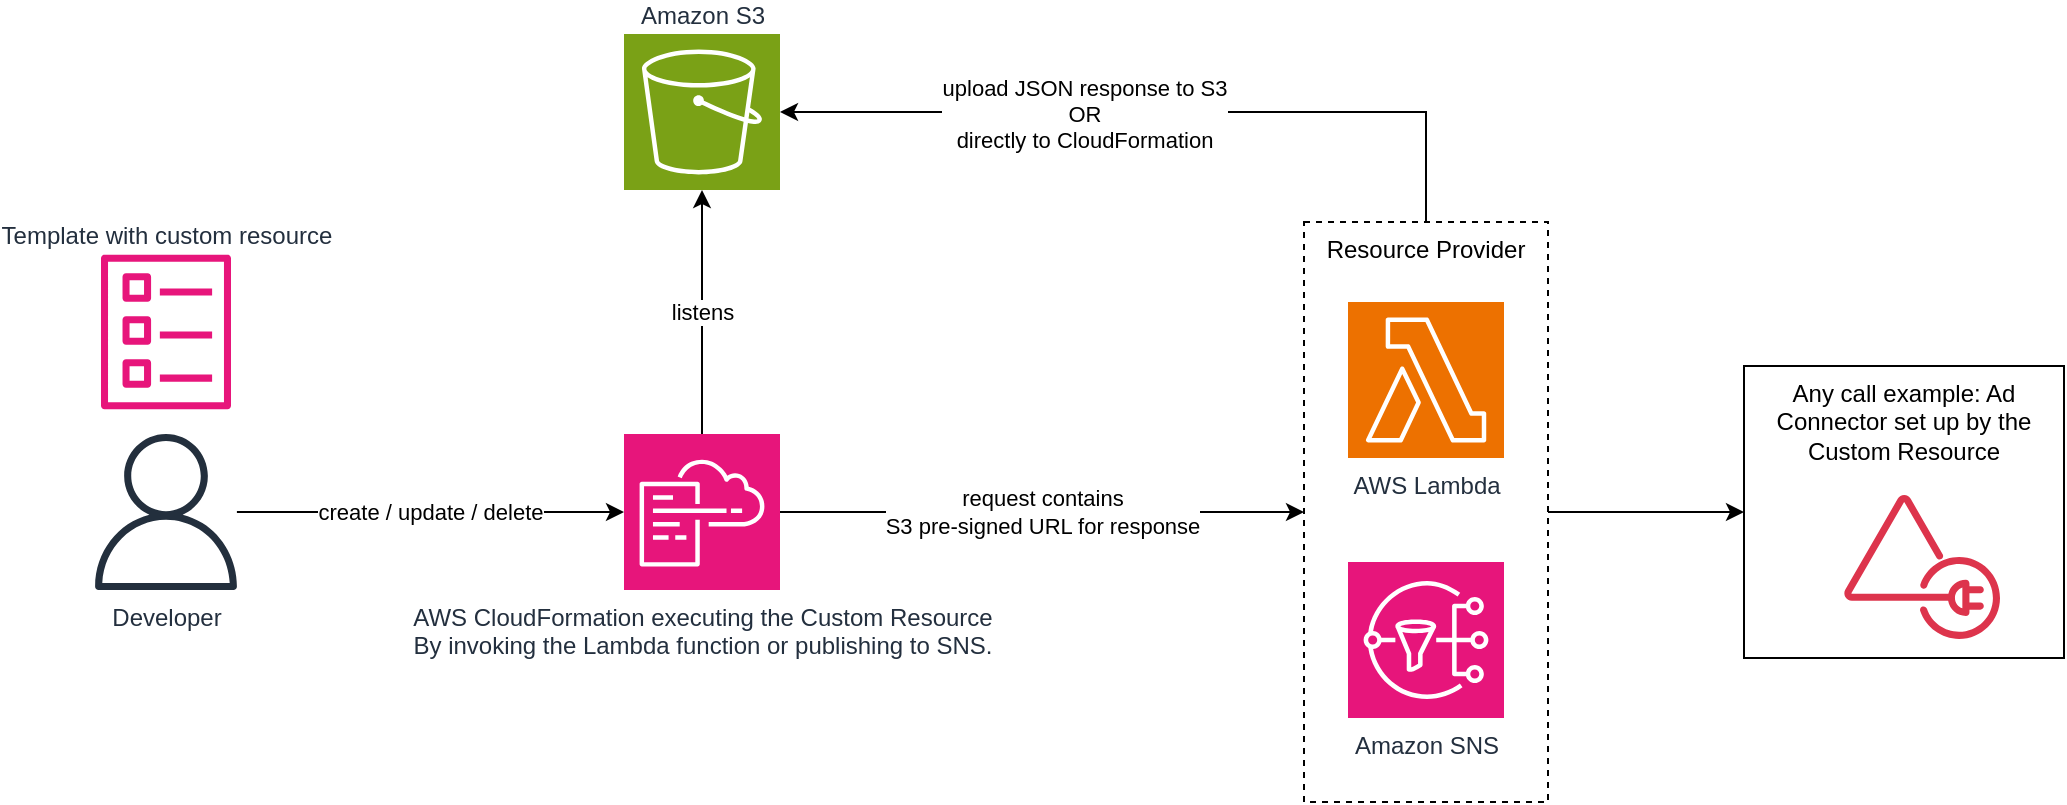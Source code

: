 <mxfile version="22.1.16" type="device">
  <diagram name="Page-1" id="v59RE3AgLHV80X26Wo9K">
    <mxGraphModel dx="1098" dy="988" grid="1" gridSize="10" guides="1" tooltips="1" connect="1" arrows="1" fold="1" page="1" pageScale="1" pageWidth="850" pageHeight="1100" math="0" shadow="0">
      <root>
        <mxCell id="0" />
        <mxCell id="1" parent="0" />
        <mxCell id="zIHkQ0y65oXj_O2wK9hA-9" value="listens" style="edgeStyle=orthogonalEdgeStyle;rounded=0;orthogonalLoop=1;jettySize=auto;html=1;" edge="1" parent="1" source="zIHkQ0y65oXj_O2wK9hA-1" target="zIHkQ0y65oXj_O2wK9hA-2">
          <mxGeometry relative="1" as="geometry" />
        </mxCell>
        <mxCell id="zIHkQ0y65oXj_O2wK9hA-11" value="request contains&lt;br&gt;S3 pre-signed URL for response" style="edgeStyle=orthogonalEdgeStyle;rounded=0;orthogonalLoop=1;jettySize=auto;html=1;entryX=0;entryY=0.5;entryDx=0;entryDy=0;" edge="1" parent="1" source="zIHkQ0y65oXj_O2wK9hA-1" target="zIHkQ0y65oXj_O2wK9hA-10">
          <mxGeometry relative="1" as="geometry" />
        </mxCell>
        <mxCell id="zIHkQ0y65oXj_O2wK9hA-1" value="AWS CloudFormation executing the Custom Resource&lt;br&gt;By invoking the Lambda function or publishing to SNS." style="sketch=0;points=[[0,0,0],[0.25,0,0],[0.5,0,0],[0.75,0,0],[1,0,0],[0,1,0],[0.25,1,0],[0.5,1,0],[0.75,1,0],[1,1,0],[0,0.25,0],[0,0.5,0],[0,0.75,0],[1,0.25,0],[1,0.5,0],[1,0.75,0]];points=[[0,0,0],[0.25,0,0],[0.5,0,0],[0.75,0,0],[1,0,0],[0,1,0],[0.25,1,0],[0.5,1,0],[0.75,1,0],[1,1,0],[0,0.25,0],[0,0.5,0],[0,0.75,0],[1,0.25,0],[1,0.5,0],[1,0.75,0]];outlineConnect=0;fontColor=#232F3E;fillColor=#E7157B;strokeColor=#ffffff;dashed=0;verticalLabelPosition=bottom;verticalAlign=top;align=center;html=1;fontSize=12;fontStyle=0;aspect=fixed;shape=mxgraph.aws4.resourceIcon;resIcon=mxgraph.aws4.cloudformation;" vertex="1" parent="1">
          <mxGeometry x="450" y="290" width="78" height="78" as="geometry" />
        </mxCell>
        <mxCell id="zIHkQ0y65oXj_O2wK9hA-2" value="Amazon S3" style="sketch=0;points=[[0,0,0],[0.25,0,0],[0.5,0,0],[0.75,0,0],[1,0,0],[0,1,0],[0.25,1,0],[0.5,1,0],[0.75,1,0],[1,1,0],[0,0.25,0],[0,0.5,0],[0,0.75,0],[1,0.25,0],[1,0.5,0],[1,0.75,0]];outlineConnect=0;fontColor=#232F3E;fillColor=#7AA116;strokeColor=#ffffff;dashed=0;verticalLabelPosition=top;verticalAlign=bottom;align=center;html=1;fontSize=12;fontStyle=0;aspect=fixed;shape=mxgraph.aws4.resourceIcon;resIcon=mxgraph.aws4.s3;labelPosition=center;" vertex="1" parent="1">
          <mxGeometry x="450" y="90" width="78" height="78" as="geometry" />
        </mxCell>
        <mxCell id="zIHkQ0y65oXj_O2wK9hA-3" value="Amazon SNS" style="sketch=0;points=[[0,0,0],[0.25,0,0],[0.5,0,0],[0.75,0,0],[1,0,0],[0,1,0],[0.25,1,0],[0.5,1,0],[0.75,1,0],[1,1,0],[0,0.25,0],[0,0.5,0],[0,0.75,0],[1,0.25,0],[1,0.5,0],[1,0.75,0]];outlineConnect=0;fontColor=#232F3E;fillColor=#E7157B;strokeColor=#ffffff;dashed=0;verticalLabelPosition=bottom;verticalAlign=top;align=center;html=1;fontSize=12;fontStyle=0;aspect=fixed;shape=mxgraph.aws4.resourceIcon;resIcon=mxgraph.aws4.sns;" vertex="1" parent="1">
          <mxGeometry x="812" y="354" width="78" height="78" as="geometry" />
        </mxCell>
        <mxCell id="zIHkQ0y65oXj_O2wK9hA-4" value="AWS Lambda" style="sketch=0;points=[[0,0,0],[0.25,0,0],[0.5,0,0],[0.75,0,0],[1,0,0],[0,1,0],[0.25,1,0],[0.5,1,0],[0.75,1,0],[1,1,0],[0,0.25,0],[0,0.5,0],[0,0.75,0],[1,0.25,0],[1,0.5,0],[1,0.75,0]];outlineConnect=0;fontColor=#232F3E;fillColor=#ED7100;strokeColor=#ffffff;dashed=0;verticalLabelPosition=bottom;verticalAlign=top;align=center;html=1;fontSize=12;fontStyle=0;aspect=fixed;shape=mxgraph.aws4.resourceIcon;resIcon=mxgraph.aws4.lambda;" vertex="1" parent="1">
          <mxGeometry x="812" y="224" width="78" height="78" as="geometry" />
        </mxCell>
        <mxCell id="zIHkQ0y65oXj_O2wK9hA-8" value="create / update / delete" style="edgeStyle=orthogonalEdgeStyle;rounded=0;orthogonalLoop=1;jettySize=auto;html=1;" edge="1" parent="1" source="zIHkQ0y65oXj_O2wK9hA-5" target="zIHkQ0y65oXj_O2wK9hA-1">
          <mxGeometry relative="1" as="geometry" />
        </mxCell>
        <mxCell id="zIHkQ0y65oXj_O2wK9hA-5" value="Developer" style="sketch=0;outlineConnect=0;fontColor=#232F3E;gradientColor=none;fillColor=#232F3D;strokeColor=none;dashed=0;verticalLabelPosition=bottom;verticalAlign=top;align=center;html=1;fontSize=12;fontStyle=0;aspect=fixed;pointerEvents=1;shape=mxgraph.aws4.user;" vertex="1" parent="1">
          <mxGeometry x="182" y="290" width="78" height="78" as="geometry" />
        </mxCell>
        <mxCell id="zIHkQ0y65oXj_O2wK9hA-6" value="Template with custom resource" style="sketch=0;outlineConnect=0;fontColor=#232F3E;gradientColor=none;fillColor=#E7157B;strokeColor=none;dashed=0;verticalLabelPosition=top;verticalAlign=bottom;align=center;html=1;fontSize=12;fontStyle=0;aspect=fixed;pointerEvents=1;shape=mxgraph.aws4.template;labelPosition=center;" vertex="1" parent="1">
          <mxGeometry x="188.5" y="200" width="65" height="78" as="geometry" />
        </mxCell>
        <mxCell id="zIHkQ0y65oXj_O2wK9hA-14" style="edgeStyle=orthogonalEdgeStyle;rounded=0;orthogonalLoop=1;jettySize=auto;html=1;entryX=0;entryY=0.5;entryDx=0;entryDy=0;" edge="1" parent="1" source="zIHkQ0y65oXj_O2wK9hA-10" target="zIHkQ0y65oXj_O2wK9hA-13">
          <mxGeometry relative="1" as="geometry" />
        </mxCell>
        <mxCell id="zIHkQ0y65oXj_O2wK9hA-10" value="Resource Provider" style="rounded=0;whiteSpace=wrap;html=1;dashed=1;fillColor=none;verticalAlign=top;" vertex="1" parent="1">
          <mxGeometry x="790" y="184" width="122" height="290" as="geometry" />
        </mxCell>
        <mxCell id="zIHkQ0y65oXj_O2wK9hA-12" value="upload JSON response to S3&lt;br&gt;OR&lt;br&gt;directly to CloudFormation" style="edgeStyle=orthogonalEdgeStyle;rounded=0;orthogonalLoop=1;jettySize=auto;html=1;entryX=1;entryY=0.5;entryDx=0;entryDy=0;entryPerimeter=0;" edge="1" parent="1" source="zIHkQ0y65oXj_O2wK9hA-10" target="zIHkQ0y65oXj_O2wK9hA-2">
          <mxGeometry x="0.196" y="1" relative="1" as="geometry">
            <Array as="points">
              <mxPoint x="851" y="129" />
            </Array>
            <mxPoint as="offset" />
          </mxGeometry>
        </mxCell>
        <mxCell id="zIHkQ0y65oXj_O2wK9hA-13" value="Any call example: Ad Connector set up by the Custom Resource" style="rounded=0;whiteSpace=wrap;html=1;verticalAlign=top;" vertex="1" parent="1">
          <mxGeometry x="1010" y="256" width="160" height="146" as="geometry" />
        </mxCell>
        <mxCell id="zIHkQ0y65oXj_O2wK9hA-15" value="" style="sketch=0;outlineConnect=0;fontColor=#232F3E;gradientColor=none;fillColor=#DD344C;strokeColor=none;dashed=0;verticalLabelPosition=bottom;verticalAlign=top;align=center;html=1;fontSize=12;fontStyle=0;aspect=fixed;pointerEvents=1;shape=mxgraph.aws4.ad_connector;" vertex="1" parent="1">
          <mxGeometry x="1060" y="320" width="78" height="73" as="geometry" />
        </mxCell>
      </root>
    </mxGraphModel>
  </diagram>
</mxfile>
